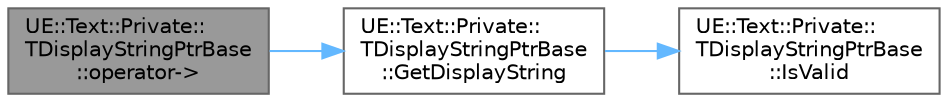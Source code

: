 digraph "UE::Text::Private::TDisplayStringPtrBase::operator-&gt;"
{
 // INTERACTIVE_SVG=YES
 // LATEX_PDF_SIZE
  bgcolor="transparent";
  edge [fontname=Helvetica,fontsize=10,labelfontname=Helvetica,labelfontsize=10];
  node [fontname=Helvetica,fontsize=10,shape=box,height=0.2,width=0.4];
  rankdir="LR";
  Node1 [id="Node000001",label="UE::Text::Private::\lTDisplayStringPtrBase\l::operator-\>",height=0.2,width=0.4,color="gray40", fillcolor="grey60", style="filled", fontcolor="black",tooltip=" "];
  Node1 -> Node2 [id="edge1_Node000001_Node000002",color="steelblue1",style="solid",tooltip=" "];
  Node2 [id="Node000002",label="UE::Text::Private::\lTDisplayStringPtrBase\l::GetDisplayString",height=0.2,width=0.4,color="grey40", fillcolor="white", style="filled",URL="$dc/d51/classUE_1_1Text_1_1Private_1_1TDisplayStringPtrBase.html#a7a8db2ed4637a25c04a577b0d69f769b",tooltip=" "];
  Node2 -> Node3 [id="edge2_Node000002_Node000003",color="steelblue1",style="solid",tooltip=" "];
  Node3 [id="Node000003",label="UE::Text::Private::\lTDisplayStringPtrBase\l::IsValid",height=0.2,width=0.4,color="grey40", fillcolor="white", style="filled",URL="$dc/d51/classUE_1_1Text_1_1Private_1_1TDisplayStringPtrBase.html#a0a43b906ccc4af1c349c447c04d27900",tooltip=" "];
}
